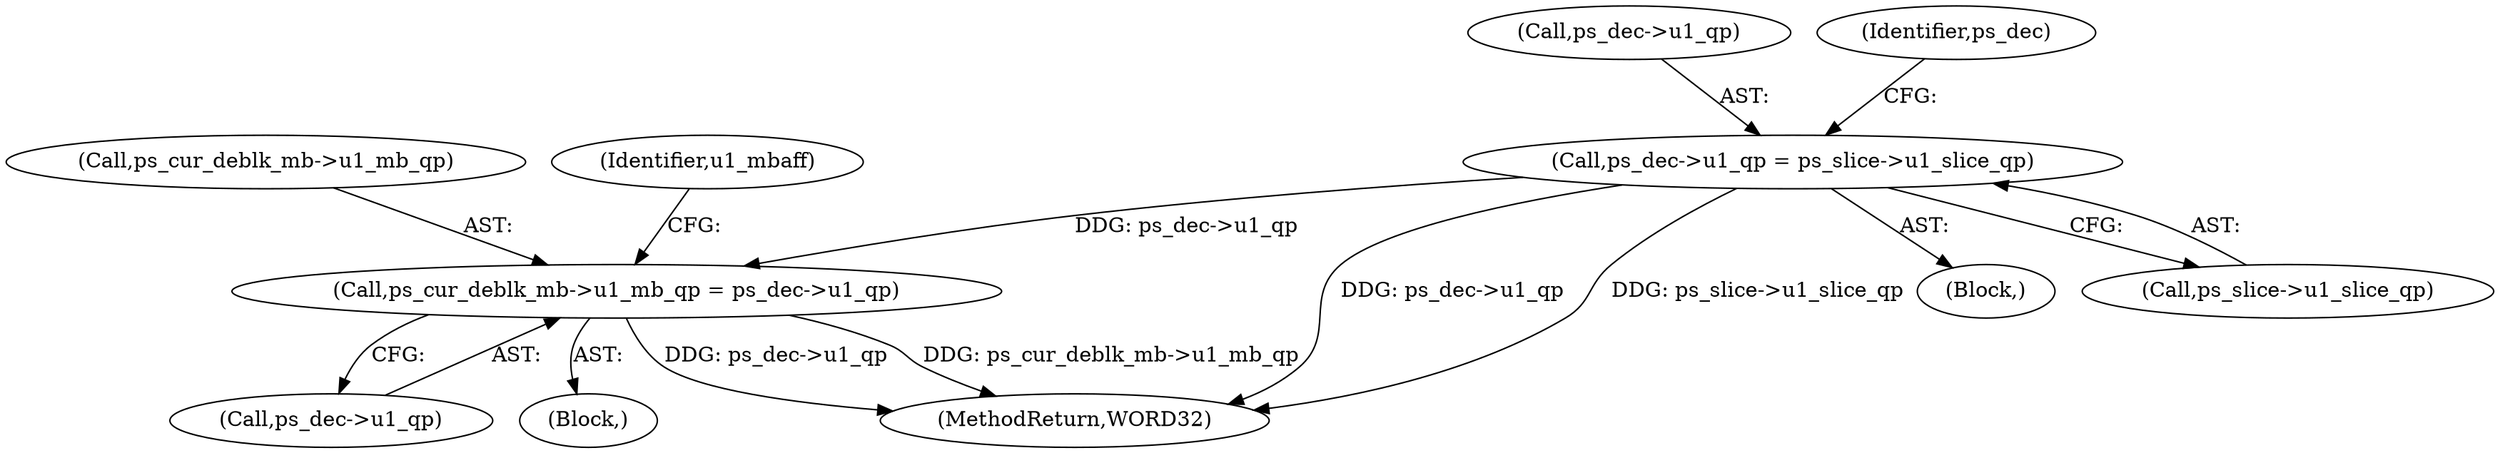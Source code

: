 digraph "0_Android_0b23c81c3dd9ec38f7e6806a3955fed1925541a0_1@pointer" {
"1001221" [label="(Call,ps_cur_deblk_mb->u1_mb_qp = ps_dec->u1_qp)"];
"1001027" [label="(Call,ps_dec->u1_qp = ps_slice->u1_slice_qp)"];
"1001225" [label="(Call,ps_dec->u1_qp)"];
"1001073" [label="(Block,)"];
"1001222" [label="(Call,ps_cur_deblk_mb->u1_mb_qp)"];
"1001027" [label="(Call,ps_dec->u1_qp = ps_slice->u1_slice_qp)"];
"1001229" [label="(Identifier,u1_mbaff)"];
"1001028" [label="(Call,ps_dec->u1_qp)"];
"1001427" [label="(MethodReturn,WORD32)"];
"1001035" [label="(Identifier,ps_dec)"];
"1001221" [label="(Call,ps_cur_deblk_mb->u1_mb_qp = ps_dec->u1_qp)"];
"1000138" [label="(Block,)"];
"1001031" [label="(Call,ps_slice->u1_slice_qp)"];
"1001221" -> "1001073"  [label="AST: "];
"1001221" -> "1001225"  [label="CFG: "];
"1001222" -> "1001221"  [label="AST: "];
"1001225" -> "1001221"  [label="AST: "];
"1001229" -> "1001221"  [label="CFG: "];
"1001221" -> "1001427"  [label="DDG: ps_dec->u1_qp"];
"1001221" -> "1001427"  [label="DDG: ps_cur_deblk_mb->u1_mb_qp"];
"1001027" -> "1001221"  [label="DDG: ps_dec->u1_qp"];
"1001027" -> "1000138"  [label="AST: "];
"1001027" -> "1001031"  [label="CFG: "];
"1001028" -> "1001027"  [label="AST: "];
"1001031" -> "1001027"  [label="AST: "];
"1001035" -> "1001027"  [label="CFG: "];
"1001027" -> "1001427"  [label="DDG: ps_dec->u1_qp"];
"1001027" -> "1001427"  [label="DDG: ps_slice->u1_slice_qp"];
}
